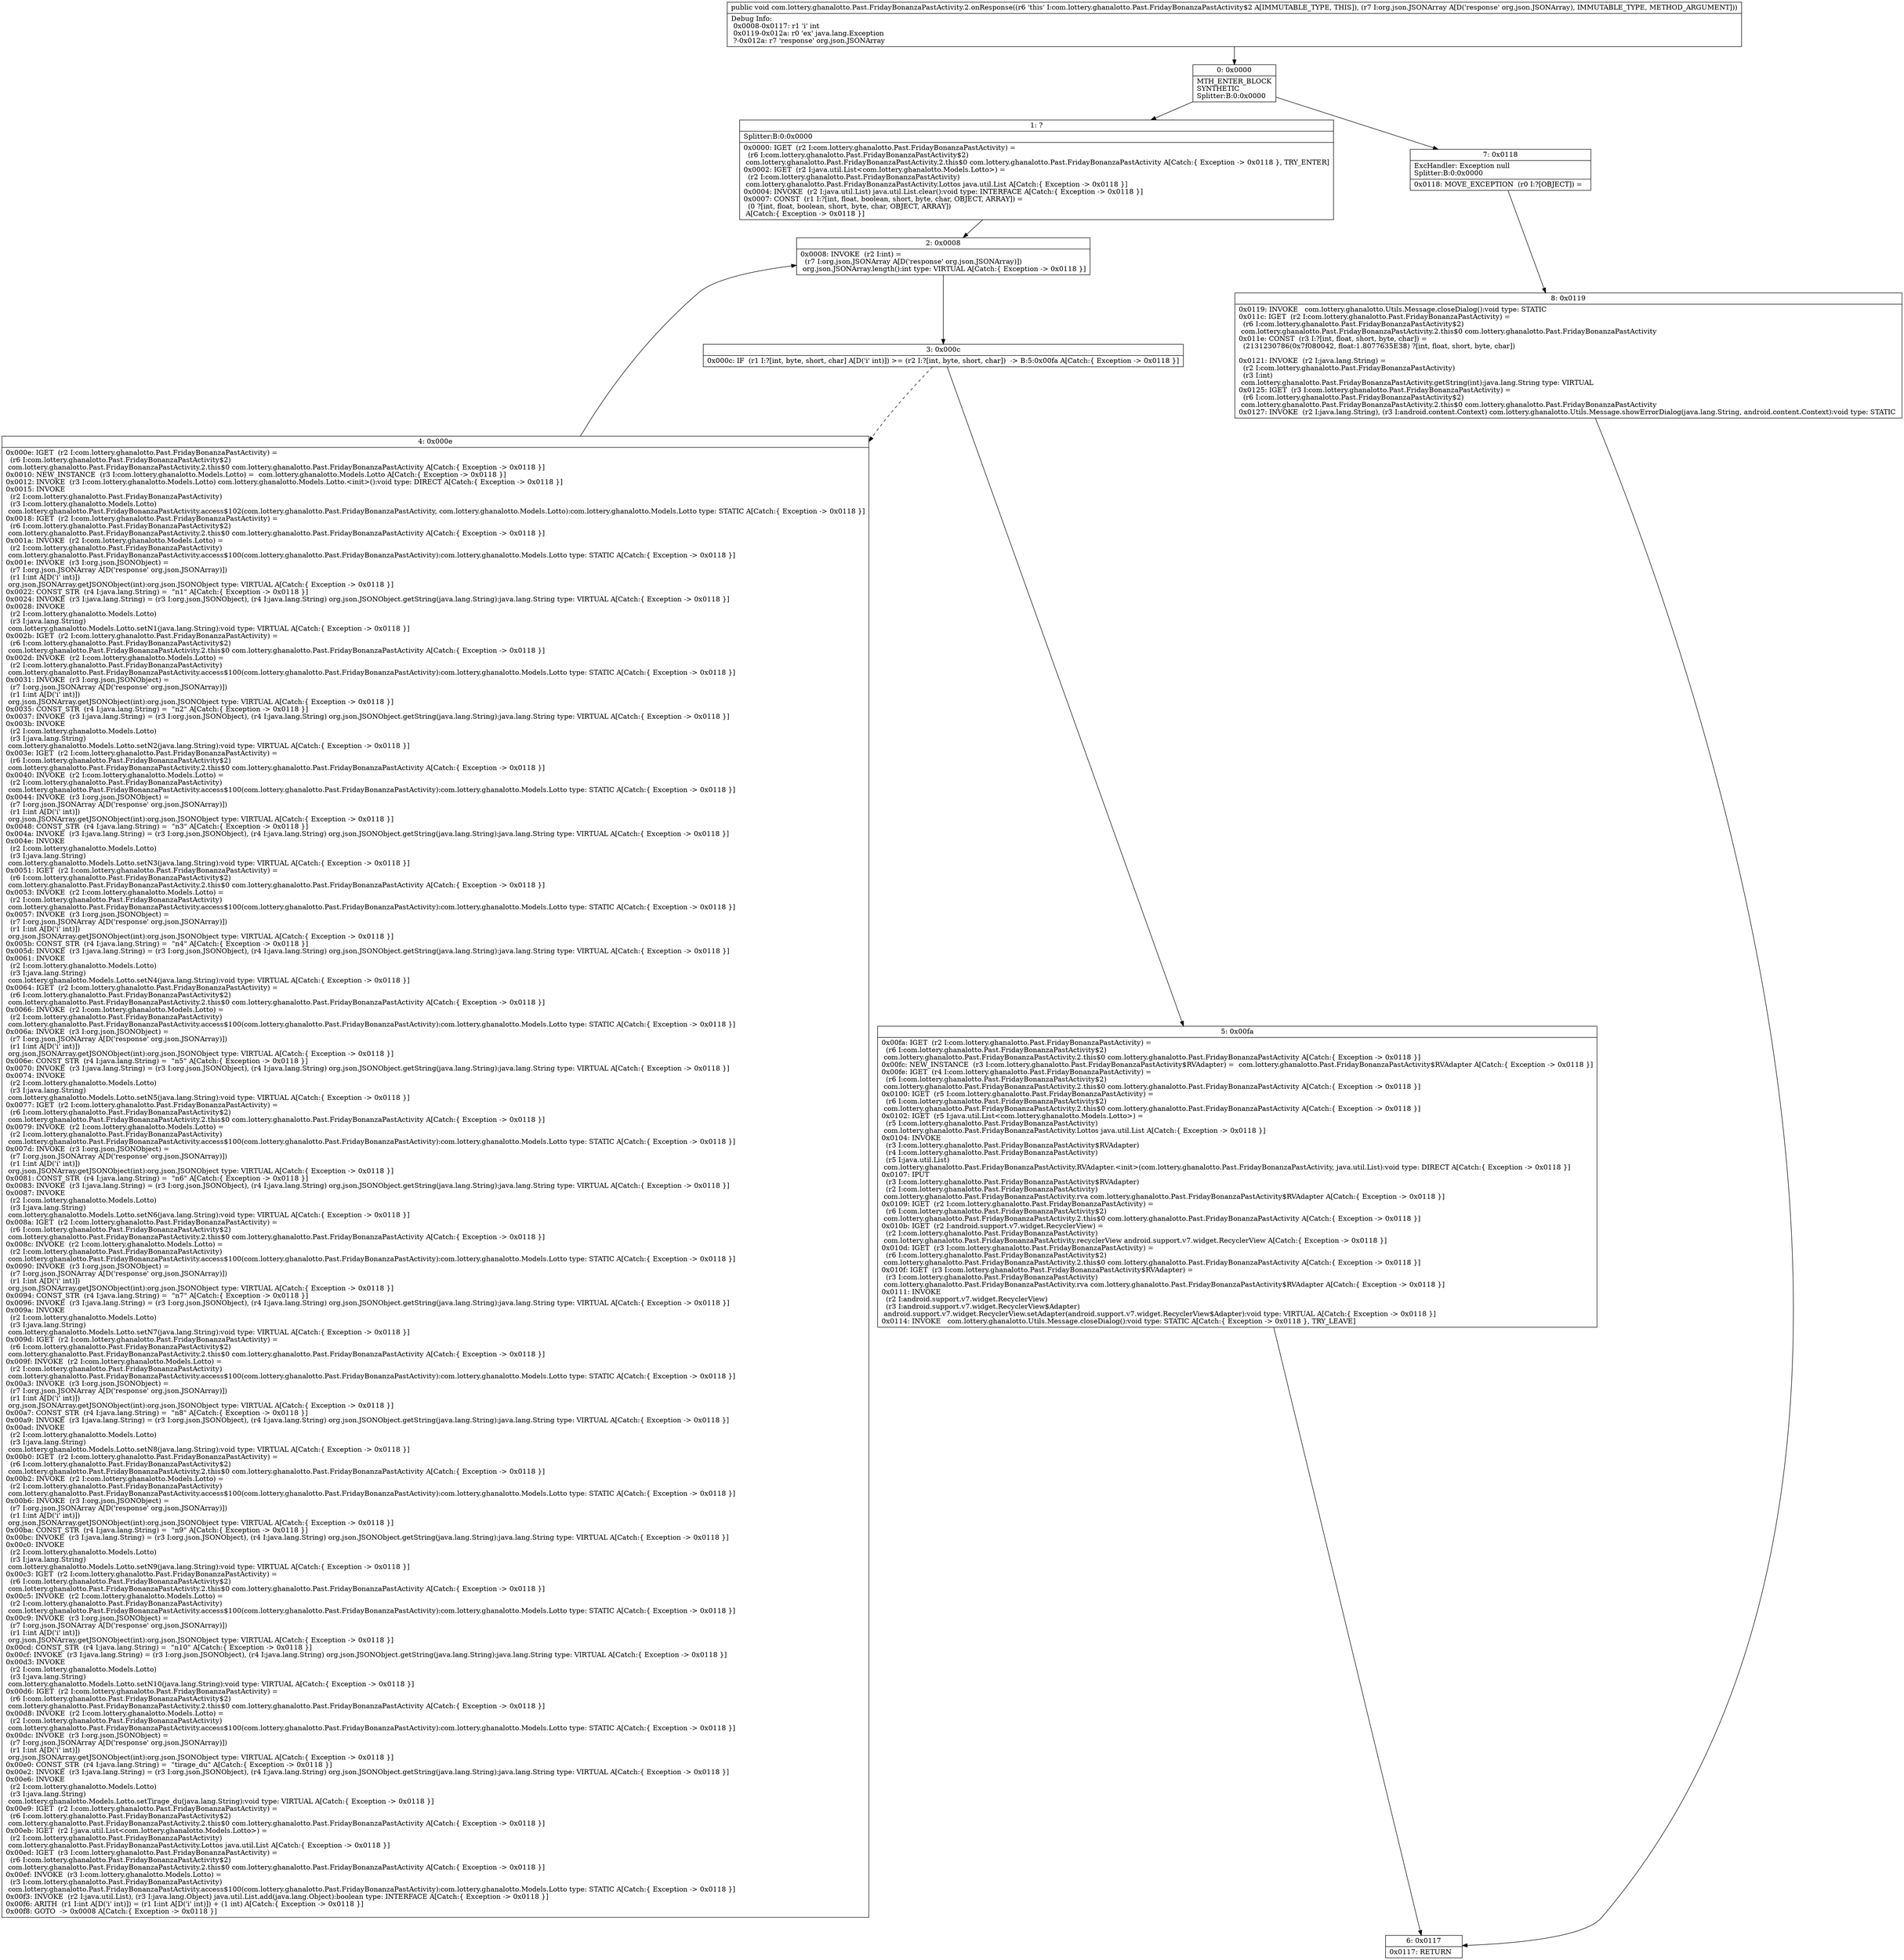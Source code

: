 digraph "CFG forcom.lottery.ghanalotto.Past.FridayBonanzaPastActivity.2.onResponse(Lorg\/json\/JSONArray;)V" {
Node_0 [shape=record,label="{0\:\ 0x0000|MTH_ENTER_BLOCK\lSYNTHETIC\lSplitter:B:0:0x0000\l}"];
Node_1 [shape=record,label="{1\:\ ?|Splitter:B:0:0x0000\l|0x0000: IGET  (r2 I:com.lottery.ghanalotto.Past.FridayBonanzaPastActivity) = \l  (r6 I:com.lottery.ghanalotto.Past.FridayBonanzaPastActivity$2)\l com.lottery.ghanalotto.Past.FridayBonanzaPastActivity.2.this$0 com.lottery.ghanalotto.Past.FridayBonanzaPastActivity A[Catch:\{ Exception \-\> 0x0118 \}, TRY_ENTER]\l0x0002: IGET  (r2 I:java.util.List\<com.lottery.ghanalotto.Models.Lotto\>) = \l  (r2 I:com.lottery.ghanalotto.Past.FridayBonanzaPastActivity)\l com.lottery.ghanalotto.Past.FridayBonanzaPastActivity.Lottos java.util.List A[Catch:\{ Exception \-\> 0x0118 \}]\l0x0004: INVOKE  (r2 I:java.util.List) java.util.List.clear():void type: INTERFACE A[Catch:\{ Exception \-\> 0x0118 \}]\l0x0007: CONST  (r1 I:?[int, float, boolean, short, byte, char, OBJECT, ARRAY]) = \l  (0 ?[int, float, boolean, short, byte, char, OBJECT, ARRAY])\l A[Catch:\{ Exception \-\> 0x0118 \}]\l}"];
Node_2 [shape=record,label="{2\:\ 0x0008|0x0008: INVOKE  (r2 I:int) = \l  (r7 I:org.json.JSONArray A[D('response' org.json.JSONArray)])\l org.json.JSONArray.length():int type: VIRTUAL A[Catch:\{ Exception \-\> 0x0118 \}]\l}"];
Node_3 [shape=record,label="{3\:\ 0x000c|0x000c: IF  (r1 I:?[int, byte, short, char] A[D('i' int)]) \>= (r2 I:?[int, byte, short, char])  \-\> B:5:0x00fa A[Catch:\{ Exception \-\> 0x0118 \}]\l}"];
Node_4 [shape=record,label="{4\:\ 0x000e|0x000e: IGET  (r2 I:com.lottery.ghanalotto.Past.FridayBonanzaPastActivity) = \l  (r6 I:com.lottery.ghanalotto.Past.FridayBonanzaPastActivity$2)\l com.lottery.ghanalotto.Past.FridayBonanzaPastActivity.2.this$0 com.lottery.ghanalotto.Past.FridayBonanzaPastActivity A[Catch:\{ Exception \-\> 0x0118 \}]\l0x0010: NEW_INSTANCE  (r3 I:com.lottery.ghanalotto.Models.Lotto) =  com.lottery.ghanalotto.Models.Lotto A[Catch:\{ Exception \-\> 0x0118 \}]\l0x0012: INVOKE  (r3 I:com.lottery.ghanalotto.Models.Lotto) com.lottery.ghanalotto.Models.Lotto.\<init\>():void type: DIRECT A[Catch:\{ Exception \-\> 0x0118 \}]\l0x0015: INVOKE  \l  (r2 I:com.lottery.ghanalotto.Past.FridayBonanzaPastActivity)\l  (r3 I:com.lottery.ghanalotto.Models.Lotto)\l com.lottery.ghanalotto.Past.FridayBonanzaPastActivity.access$102(com.lottery.ghanalotto.Past.FridayBonanzaPastActivity, com.lottery.ghanalotto.Models.Lotto):com.lottery.ghanalotto.Models.Lotto type: STATIC A[Catch:\{ Exception \-\> 0x0118 \}]\l0x0018: IGET  (r2 I:com.lottery.ghanalotto.Past.FridayBonanzaPastActivity) = \l  (r6 I:com.lottery.ghanalotto.Past.FridayBonanzaPastActivity$2)\l com.lottery.ghanalotto.Past.FridayBonanzaPastActivity.2.this$0 com.lottery.ghanalotto.Past.FridayBonanzaPastActivity A[Catch:\{ Exception \-\> 0x0118 \}]\l0x001a: INVOKE  (r2 I:com.lottery.ghanalotto.Models.Lotto) = \l  (r2 I:com.lottery.ghanalotto.Past.FridayBonanzaPastActivity)\l com.lottery.ghanalotto.Past.FridayBonanzaPastActivity.access$100(com.lottery.ghanalotto.Past.FridayBonanzaPastActivity):com.lottery.ghanalotto.Models.Lotto type: STATIC A[Catch:\{ Exception \-\> 0x0118 \}]\l0x001e: INVOKE  (r3 I:org.json.JSONObject) = \l  (r7 I:org.json.JSONArray A[D('response' org.json.JSONArray)])\l  (r1 I:int A[D('i' int)])\l org.json.JSONArray.getJSONObject(int):org.json.JSONObject type: VIRTUAL A[Catch:\{ Exception \-\> 0x0118 \}]\l0x0022: CONST_STR  (r4 I:java.lang.String) =  \"n1\" A[Catch:\{ Exception \-\> 0x0118 \}]\l0x0024: INVOKE  (r3 I:java.lang.String) = (r3 I:org.json.JSONObject), (r4 I:java.lang.String) org.json.JSONObject.getString(java.lang.String):java.lang.String type: VIRTUAL A[Catch:\{ Exception \-\> 0x0118 \}]\l0x0028: INVOKE  \l  (r2 I:com.lottery.ghanalotto.Models.Lotto)\l  (r3 I:java.lang.String)\l com.lottery.ghanalotto.Models.Lotto.setN1(java.lang.String):void type: VIRTUAL A[Catch:\{ Exception \-\> 0x0118 \}]\l0x002b: IGET  (r2 I:com.lottery.ghanalotto.Past.FridayBonanzaPastActivity) = \l  (r6 I:com.lottery.ghanalotto.Past.FridayBonanzaPastActivity$2)\l com.lottery.ghanalotto.Past.FridayBonanzaPastActivity.2.this$0 com.lottery.ghanalotto.Past.FridayBonanzaPastActivity A[Catch:\{ Exception \-\> 0x0118 \}]\l0x002d: INVOKE  (r2 I:com.lottery.ghanalotto.Models.Lotto) = \l  (r2 I:com.lottery.ghanalotto.Past.FridayBonanzaPastActivity)\l com.lottery.ghanalotto.Past.FridayBonanzaPastActivity.access$100(com.lottery.ghanalotto.Past.FridayBonanzaPastActivity):com.lottery.ghanalotto.Models.Lotto type: STATIC A[Catch:\{ Exception \-\> 0x0118 \}]\l0x0031: INVOKE  (r3 I:org.json.JSONObject) = \l  (r7 I:org.json.JSONArray A[D('response' org.json.JSONArray)])\l  (r1 I:int A[D('i' int)])\l org.json.JSONArray.getJSONObject(int):org.json.JSONObject type: VIRTUAL A[Catch:\{ Exception \-\> 0x0118 \}]\l0x0035: CONST_STR  (r4 I:java.lang.String) =  \"n2\" A[Catch:\{ Exception \-\> 0x0118 \}]\l0x0037: INVOKE  (r3 I:java.lang.String) = (r3 I:org.json.JSONObject), (r4 I:java.lang.String) org.json.JSONObject.getString(java.lang.String):java.lang.String type: VIRTUAL A[Catch:\{ Exception \-\> 0x0118 \}]\l0x003b: INVOKE  \l  (r2 I:com.lottery.ghanalotto.Models.Lotto)\l  (r3 I:java.lang.String)\l com.lottery.ghanalotto.Models.Lotto.setN2(java.lang.String):void type: VIRTUAL A[Catch:\{ Exception \-\> 0x0118 \}]\l0x003e: IGET  (r2 I:com.lottery.ghanalotto.Past.FridayBonanzaPastActivity) = \l  (r6 I:com.lottery.ghanalotto.Past.FridayBonanzaPastActivity$2)\l com.lottery.ghanalotto.Past.FridayBonanzaPastActivity.2.this$0 com.lottery.ghanalotto.Past.FridayBonanzaPastActivity A[Catch:\{ Exception \-\> 0x0118 \}]\l0x0040: INVOKE  (r2 I:com.lottery.ghanalotto.Models.Lotto) = \l  (r2 I:com.lottery.ghanalotto.Past.FridayBonanzaPastActivity)\l com.lottery.ghanalotto.Past.FridayBonanzaPastActivity.access$100(com.lottery.ghanalotto.Past.FridayBonanzaPastActivity):com.lottery.ghanalotto.Models.Lotto type: STATIC A[Catch:\{ Exception \-\> 0x0118 \}]\l0x0044: INVOKE  (r3 I:org.json.JSONObject) = \l  (r7 I:org.json.JSONArray A[D('response' org.json.JSONArray)])\l  (r1 I:int A[D('i' int)])\l org.json.JSONArray.getJSONObject(int):org.json.JSONObject type: VIRTUAL A[Catch:\{ Exception \-\> 0x0118 \}]\l0x0048: CONST_STR  (r4 I:java.lang.String) =  \"n3\" A[Catch:\{ Exception \-\> 0x0118 \}]\l0x004a: INVOKE  (r3 I:java.lang.String) = (r3 I:org.json.JSONObject), (r4 I:java.lang.String) org.json.JSONObject.getString(java.lang.String):java.lang.String type: VIRTUAL A[Catch:\{ Exception \-\> 0x0118 \}]\l0x004e: INVOKE  \l  (r2 I:com.lottery.ghanalotto.Models.Lotto)\l  (r3 I:java.lang.String)\l com.lottery.ghanalotto.Models.Lotto.setN3(java.lang.String):void type: VIRTUAL A[Catch:\{ Exception \-\> 0x0118 \}]\l0x0051: IGET  (r2 I:com.lottery.ghanalotto.Past.FridayBonanzaPastActivity) = \l  (r6 I:com.lottery.ghanalotto.Past.FridayBonanzaPastActivity$2)\l com.lottery.ghanalotto.Past.FridayBonanzaPastActivity.2.this$0 com.lottery.ghanalotto.Past.FridayBonanzaPastActivity A[Catch:\{ Exception \-\> 0x0118 \}]\l0x0053: INVOKE  (r2 I:com.lottery.ghanalotto.Models.Lotto) = \l  (r2 I:com.lottery.ghanalotto.Past.FridayBonanzaPastActivity)\l com.lottery.ghanalotto.Past.FridayBonanzaPastActivity.access$100(com.lottery.ghanalotto.Past.FridayBonanzaPastActivity):com.lottery.ghanalotto.Models.Lotto type: STATIC A[Catch:\{ Exception \-\> 0x0118 \}]\l0x0057: INVOKE  (r3 I:org.json.JSONObject) = \l  (r7 I:org.json.JSONArray A[D('response' org.json.JSONArray)])\l  (r1 I:int A[D('i' int)])\l org.json.JSONArray.getJSONObject(int):org.json.JSONObject type: VIRTUAL A[Catch:\{ Exception \-\> 0x0118 \}]\l0x005b: CONST_STR  (r4 I:java.lang.String) =  \"n4\" A[Catch:\{ Exception \-\> 0x0118 \}]\l0x005d: INVOKE  (r3 I:java.lang.String) = (r3 I:org.json.JSONObject), (r4 I:java.lang.String) org.json.JSONObject.getString(java.lang.String):java.lang.String type: VIRTUAL A[Catch:\{ Exception \-\> 0x0118 \}]\l0x0061: INVOKE  \l  (r2 I:com.lottery.ghanalotto.Models.Lotto)\l  (r3 I:java.lang.String)\l com.lottery.ghanalotto.Models.Lotto.setN4(java.lang.String):void type: VIRTUAL A[Catch:\{ Exception \-\> 0x0118 \}]\l0x0064: IGET  (r2 I:com.lottery.ghanalotto.Past.FridayBonanzaPastActivity) = \l  (r6 I:com.lottery.ghanalotto.Past.FridayBonanzaPastActivity$2)\l com.lottery.ghanalotto.Past.FridayBonanzaPastActivity.2.this$0 com.lottery.ghanalotto.Past.FridayBonanzaPastActivity A[Catch:\{ Exception \-\> 0x0118 \}]\l0x0066: INVOKE  (r2 I:com.lottery.ghanalotto.Models.Lotto) = \l  (r2 I:com.lottery.ghanalotto.Past.FridayBonanzaPastActivity)\l com.lottery.ghanalotto.Past.FridayBonanzaPastActivity.access$100(com.lottery.ghanalotto.Past.FridayBonanzaPastActivity):com.lottery.ghanalotto.Models.Lotto type: STATIC A[Catch:\{ Exception \-\> 0x0118 \}]\l0x006a: INVOKE  (r3 I:org.json.JSONObject) = \l  (r7 I:org.json.JSONArray A[D('response' org.json.JSONArray)])\l  (r1 I:int A[D('i' int)])\l org.json.JSONArray.getJSONObject(int):org.json.JSONObject type: VIRTUAL A[Catch:\{ Exception \-\> 0x0118 \}]\l0x006e: CONST_STR  (r4 I:java.lang.String) =  \"n5\" A[Catch:\{ Exception \-\> 0x0118 \}]\l0x0070: INVOKE  (r3 I:java.lang.String) = (r3 I:org.json.JSONObject), (r4 I:java.lang.String) org.json.JSONObject.getString(java.lang.String):java.lang.String type: VIRTUAL A[Catch:\{ Exception \-\> 0x0118 \}]\l0x0074: INVOKE  \l  (r2 I:com.lottery.ghanalotto.Models.Lotto)\l  (r3 I:java.lang.String)\l com.lottery.ghanalotto.Models.Lotto.setN5(java.lang.String):void type: VIRTUAL A[Catch:\{ Exception \-\> 0x0118 \}]\l0x0077: IGET  (r2 I:com.lottery.ghanalotto.Past.FridayBonanzaPastActivity) = \l  (r6 I:com.lottery.ghanalotto.Past.FridayBonanzaPastActivity$2)\l com.lottery.ghanalotto.Past.FridayBonanzaPastActivity.2.this$0 com.lottery.ghanalotto.Past.FridayBonanzaPastActivity A[Catch:\{ Exception \-\> 0x0118 \}]\l0x0079: INVOKE  (r2 I:com.lottery.ghanalotto.Models.Lotto) = \l  (r2 I:com.lottery.ghanalotto.Past.FridayBonanzaPastActivity)\l com.lottery.ghanalotto.Past.FridayBonanzaPastActivity.access$100(com.lottery.ghanalotto.Past.FridayBonanzaPastActivity):com.lottery.ghanalotto.Models.Lotto type: STATIC A[Catch:\{ Exception \-\> 0x0118 \}]\l0x007d: INVOKE  (r3 I:org.json.JSONObject) = \l  (r7 I:org.json.JSONArray A[D('response' org.json.JSONArray)])\l  (r1 I:int A[D('i' int)])\l org.json.JSONArray.getJSONObject(int):org.json.JSONObject type: VIRTUAL A[Catch:\{ Exception \-\> 0x0118 \}]\l0x0081: CONST_STR  (r4 I:java.lang.String) =  \"n6\" A[Catch:\{ Exception \-\> 0x0118 \}]\l0x0083: INVOKE  (r3 I:java.lang.String) = (r3 I:org.json.JSONObject), (r4 I:java.lang.String) org.json.JSONObject.getString(java.lang.String):java.lang.String type: VIRTUAL A[Catch:\{ Exception \-\> 0x0118 \}]\l0x0087: INVOKE  \l  (r2 I:com.lottery.ghanalotto.Models.Lotto)\l  (r3 I:java.lang.String)\l com.lottery.ghanalotto.Models.Lotto.setN6(java.lang.String):void type: VIRTUAL A[Catch:\{ Exception \-\> 0x0118 \}]\l0x008a: IGET  (r2 I:com.lottery.ghanalotto.Past.FridayBonanzaPastActivity) = \l  (r6 I:com.lottery.ghanalotto.Past.FridayBonanzaPastActivity$2)\l com.lottery.ghanalotto.Past.FridayBonanzaPastActivity.2.this$0 com.lottery.ghanalotto.Past.FridayBonanzaPastActivity A[Catch:\{ Exception \-\> 0x0118 \}]\l0x008c: INVOKE  (r2 I:com.lottery.ghanalotto.Models.Lotto) = \l  (r2 I:com.lottery.ghanalotto.Past.FridayBonanzaPastActivity)\l com.lottery.ghanalotto.Past.FridayBonanzaPastActivity.access$100(com.lottery.ghanalotto.Past.FridayBonanzaPastActivity):com.lottery.ghanalotto.Models.Lotto type: STATIC A[Catch:\{ Exception \-\> 0x0118 \}]\l0x0090: INVOKE  (r3 I:org.json.JSONObject) = \l  (r7 I:org.json.JSONArray A[D('response' org.json.JSONArray)])\l  (r1 I:int A[D('i' int)])\l org.json.JSONArray.getJSONObject(int):org.json.JSONObject type: VIRTUAL A[Catch:\{ Exception \-\> 0x0118 \}]\l0x0094: CONST_STR  (r4 I:java.lang.String) =  \"n7\" A[Catch:\{ Exception \-\> 0x0118 \}]\l0x0096: INVOKE  (r3 I:java.lang.String) = (r3 I:org.json.JSONObject), (r4 I:java.lang.String) org.json.JSONObject.getString(java.lang.String):java.lang.String type: VIRTUAL A[Catch:\{ Exception \-\> 0x0118 \}]\l0x009a: INVOKE  \l  (r2 I:com.lottery.ghanalotto.Models.Lotto)\l  (r3 I:java.lang.String)\l com.lottery.ghanalotto.Models.Lotto.setN7(java.lang.String):void type: VIRTUAL A[Catch:\{ Exception \-\> 0x0118 \}]\l0x009d: IGET  (r2 I:com.lottery.ghanalotto.Past.FridayBonanzaPastActivity) = \l  (r6 I:com.lottery.ghanalotto.Past.FridayBonanzaPastActivity$2)\l com.lottery.ghanalotto.Past.FridayBonanzaPastActivity.2.this$0 com.lottery.ghanalotto.Past.FridayBonanzaPastActivity A[Catch:\{ Exception \-\> 0x0118 \}]\l0x009f: INVOKE  (r2 I:com.lottery.ghanalotto.Models.Lotto) = \l  (r2 I:com.lottery.ghanalotto.Past.FridayBonanzaPastActivity)\l com.lottery.ghanalotto.Past.FridayBonanzaPastActivity.access$100(com.lottery.ghanalotto.Past.FridayBonanzaPastActivity):com.lottery.ghanalotto.Models.Lotto type: STATIC A[Catch:\{ Exception \-\> 0x0118 \}]\l0x00a3: INVOKE  (r3 I:org.json.JSONObject) = \l  (r7 I:org.json.JSONArray A[D('response' org.json.JSONArray)])\l  (r1 I:int A[D('i' int)])\l org.json.JSONArray.getJSONObject(int):org.json.JSONObject type: VIRTUAL A[Catch:\{ Exception \-\> 0x0118 \}]\l0x00a7: CONST_STR  (r4 I:java.lang.String) =  \"n8\" A[Catch:\{ Exception \-\> 0x0118 \}]\l0x00a9: INVOKE  (r3 I:java.lang.String) = (r3 I:org.json.JSONObject), (r4 I:java.lang.String) org.json.JSONObject.getString(java.lang.String):java.lang.String type: VIRTUAL A[Catch:\{ Exception \-\> 0x0118 \}]\l0x00ad: INVOKE  \l  (r2 I:com.lottery.ghanalotto.Models.Lotto)\l  (r3 I:java.lang.String)\l com.lottery.ghanalotto.Models.Lotto.setN8(java.lang.String):void type: VIRTUAL A[Catch:\{ Exception \-\> 0x0118 \}]\l0x00b0: IGET  (r2 I:com.lottery.ghanalotto.Past.FridayBonanzaPastActivity) = \l  (r6 I:com.lottery.ghanalotto.Past.FridayBonanzaPastActivity$2)\l com.lottery.ghanalotto.Past.FridayBonanzaPastActivity.2.this$0 com.lottery.ghanalotto.Past.FridayBonanzaPastActivity A[Catch:\{ Exception \-\> 0x0118 \}]\l0x00b2: INVOKE  (r2 I:com.lottery.ghanalotto.Models.Lotto) = \l  (r2 I:com.lottery.ghanalotto.Past.FridayBonanzaPastActivity)\l com.lottery.ghanalotto.Past.FridayBonanzaPastActivity.access$100(com.lottery.ghanalotto.Past.FridayBonanzaPastActivity):com.lottery.ghanalotto.Models.Lotto type: STATIC A[Catch:\{ Exception \-\> 0x0118 \}]\l0x00b6: INVOKE  (r3 I:org.json.JSONObject) = \l  (r7 I:org.json.JSONArray A[D('response' org.json.JSONArray)])\l  (r1 I:int A[D('i' int)])\l org.json.JSONArray.getJSONObject(int):org.json.JSONObject type: VIRTUAL A[Catch:\{ Exception \-\> 0x0118 \}]\l0x00ba: CONST_STR  (r4 I:java.lang.String) =  \"n9\" A[Catch:\{ Exception \-\> 0x0118 \}]\l0x00bc: INVOKE  (r3 I:java.lang.String) = (r3 I:org.json.JSONObject), (r4 I:java.lang.String) org.json.JSONObject.getString(java.lang.String):java.lang.String type: VIRTUAL A[Catch:\{ Exception \-\> 0x0118 \}]\l0x00c0: INVOKE  \l  (r2 I:com.lottery.ghanalotto.Models.Lotto)\l  (r3 I:java.lang.String)\l com.lottery.ghanalotto.Models.Lotto.setN9(java.lang.String):void type: VIRTUAL A[Catch:\{ Exception \-\> 0x0118 \}]\l0x00c3: IGET  (r2 I:com.lottery.ghanalotto.Past.FridayBonanzaPastActivity) = \l  (r6 I:com.lottery.ghanalotto.Past.FridayBonanzaPastActivity$2)\l com.lottery.ghanalotto.Past.FridayBonanzaPastActivity.2.this$0 com.lottery.ghanalotto.Past.FridayBonanzaPastActivity A[Catch:\{ Exception \-\> 0x0118 \}]\l0x00c5: INVOKE  (r2 I:com.lottery.ghanalotto.Models.Lotto) = \l  (r2 I:com.lottery.ghanalotto.Past.FridayBonanzaPastActivity)\l com.lottery.ghanalotto.Past.FridayBonanzaPastActivity.access$100(com.lottery.ghanalotto.Past.FridayBonanzaPastActivity):com.lottery.ghanalotto.Models.Lotto type: STATIC A[Catch:\{ Exception \-\> 0x0118 \}]\l0x00c9: INVOKE  (r3 I:org.json.JSONObject) = \l  (r7 I:org.json.JSONArray A[D('response' org.json.JSONArray)])\l  (r1 I:int A[D('i' int)])\l org.json.JSONArray.getJSONObject(int):org.json.JSONObject type: VIRTUAL A[Catch:\{ Exception \-\> 0x0118 \}]\l0x00cd: CONST_STR  (r4 I:java.lang.String) =  \"n10\" A[Catch:\{ Exception \-\> 0x0118 \}]\l0x00cf: INVOKE  (r3 I:java.lang.String) = (r3 I:org.json.JSONObject), (r4 I:java.lang.String) org.json.JSONObject.getString(java.lang.String):java.lang.String type: VIRTUAL A[Catch:\{ Exception \-\> 0x0118 \}]\l0x00d3: INVOKE  \l  (r2 I:com.lottery.ghanalotto.Models.Lotto)\l  (r3 I:java.lang.String)\l com.lottery.ghanalotto.Models.Lotto.setN10(java.lang.String):void type: VIRTUAL A[Catch:\{ Exception \-\> 0x0118 \}]\l0x00d6: IGET  (r2 I:com.lottery.ghanalotto.Past.FridayBonanzaPastActivity) = \l  (r6 I:com.lottery.ghanalotto.Past.FridayBonanzaPastActivity$2)\l com.lottery.ghanalotto.Past.FridayBonanzaPastActivity.2.this$0 com.lottery.ghanalotto.Past.FridayBonanzaPastActivity A[Catch:\{ Exception \-\> 0x0118 \}]\l0x00d8: INVOKE  (r2 I:com.lottery.ghanalotto.Models.Lotto) = \l  (r2 I:com.lottery.ghanalotto.Past.FridayBonanzaPastActivity)\l com.lottery.ghanalotto.Past.FridayBonanzaPastActivity.access$100(com.lottery.ghanalotto.Past.FridayBonanzaPastActivity):com.lottery.ghanalotto.Models.Lotto type: STATIC A[Catch:\{ Exception \-\> 0x0118 \}]\l0x00dc: INVOKE  (r3 I:org.json.JSONObject) = \l  (r7 I:org.json.JSONArray A[D('response' org.json.JSONArray)])\l  (r1 I:int A[D('i' int)])\l org.json.JSONArray.getJSONObject(int):org.json.JSONObject type: VIRTUAL A[Catch:\{ Exception \-\> 0x0118 \}]\l0x00e0: CONST_STR  (r4 I:java.lang.String) =  \"tirage_du\" A[Catch:\{ Exception \-\> 0x0118 \}]\l0x00e2: INVOKE  (r3 I:java.lang.String) = (r3 I:org.json.JSONObject), (r4 I:java.lang.String) org.json.JSONObject.getString(java.lang.String):java.lang.String type: VIRTUAL A[Catch:\{ Exception \-\> 0x0118 \}]\l0x00e6: INVOKE  \l  (r2 I:com.lottery.ghanalotto.Models.Lotto)\l  (r3 I:java.lang.String)\l com.lottery.ghanalotto.Models.Lotto.setTirage_du(java.lang.String):void type: VIRTUAL A[Catch:\{ Exception \-\> 0x0118 \}]\l0x00e9: IGET  (r2 I:com.lottery.ghanalotto.Past.FridayBonanzaPastActivity) = \l  (r6 I:com.lottery.ghanalotto.Past.FridayBonanzaPastActivity$2)\l com.lottery.ghanalotto.Past.FridayBonanzaPastActivity.2.this$0 com.lottery.ghanalotto.Past.FridayBonanzaPastActivity A[Catch:\{ Exception \-\> 0x0118 \}]\l0x00eb: IGET  (r2 I:java.util.List\<com.lottery.ghanalotto.Models.Lotto\>) = \l  (r2 I:com.lottery.ghanalotto.Past.FridayBonanzaPastActivity)\l com.lottery.ghanalotto.Past.FridayBonanzaPastActivity.Lottos java.util.List A[Catch:\{ Exception \-\> 0x0118 \}]\l0x00ed: IGET  (r3 I:com.lottery.ghanalotto.Past.FridayBonanzaPastActivity) = \l  (r6 I:com.lottery.ghanalotto.Past.FridayBonanzaPastActivity$2)\l com.lottery.ghanalotto.Past.FridayBonanzaPastActivity.2.this$0 com.lottery.ghanalotto.Past.FridayBonanzaPastActivity A[Catch:\{ Exception \-\> 0x0118 \}]\l0x00ef: INVOKE  (r3 I:com.lottery.ghanalotto.Models.Lotto) = \l  (r3 I:com.lottery.ghanalotto.Past.FridayBonanzaPastActivity)\l com.lottery.ghanalotto.Past.FridayBonanzaPastActivity.access$100(com.lottery.ghanalotto.Past.FridayBonanzaPastActivity):com.lottery.ghanalotto.Models.Lotto type: STATIC A[Catch:\{ Exception \-\> 0x0118 \}]\l0x00f3: INVOKE  (r2 I:java.util.List), (r3 I:java.lang.Object) java.util.List.add(java.lang.Object):boolean type: INTERFACE A[Catch:\{ Exception \-\> 0x0118 \}]\l0x00f6: ARITH  (r1 I:int A[D('i' int)]) = (r1 I:int A[D('i' int)]) + (1 int) A[Catch:\{ Exception \-\> 0x0118 \}]\l0x00f8: GOTO  \-\> 0x0008 A[Catch:\{ Exception \-\> 0x0118 \}]\l}"];
Node_5 [shape=record,label="{5\:\ 0x00fa|0x00fa: IGET  (r2 I:com.lottery.ghanalotto.Past.FridayBonanzaPastActivity) = \l  (r6 I:com.lottery.ghanalotto.Past.FridayBonanzaPastActivity$2)\l com.lottery.ghanalotto.Past.FridayBonanzaPastActivity.2.this$0 com.lottery.ghanalotto.Past.FridayBonanzaPastActivity A[Catch:\{ Exception \-\> 0x0118 \}]\l0x00fc: NEW_INSTANCE  (r3 I:com.lottery.ghanalotto.Past.FridayBonanzaPastActivity$RVAdapter) =  com.lottery.ghanalotto.Past.FridayBonanzaPastActivity$RVAdapter A[Catch:\{ Exception \-\> 0x0118 \}]\l0x00fe: IGET  (r4 I:com.lottery.ghanalotto.Past.FridayBonanzaPastActivity) = \l  (r6 I:com.lottery.ghanalotto.Past.FridayBonanzaPastActivity$2)\l com.lottery.ghanalotto.Past.FridayBonanzaPastActivity.2.this$0 com.lottery.ghanalotto.Past.FridayBonanzaPastActivity A[Catch:\{ Exception \-\> 0x0118 \}]\l0x0100: IGET  (r5 I:com.lottery.ghanalotto.Past.FridayBonanzaPastActivity) = \l  (r6 I:com.lottery.ghanalotto.Past.FridayBonanzaPastActivity$2)\l com.lottery.ghanalotto.Past.FridayBonanzaPastActivity.2.this$0 com.lottery.ghanalotto.Past.FridayBonanzaPastActivity A[Catch:\{ Exception \-\> 0x0118 \}]\l0x0102: IGET  (r5 I:java.util.List\<com.lottery.ghanalotto.Models.Lotto\>) = \l  (r5 I:com.lottery.ghanalotto.Past.FridayBonanzaPastActivity)\l com.lottery.ghanalotto.Past.FridayBonanzaPastActivity.Lottos java.util.List A[Catch:\{ Exception \-\> 0x0118 \}]\l0x0104: INVOKE  \l  (r3 I:com.lottery.ghanalotto.Past.FridayBonanzaPastActivity$RVAdapter)\l  (r4 I:com.lottery.ghanalotto.Past.FridayBonanzaPastActivity)\l  (r5 I:java.util.List)\l com.lottery.ghanalotto.Past.FridayBonanzaPastActivity.RVAdapter.\<init\>(com.lottery.ghanalotto.Past.FridayBonanzaPastActivity, java.util.List):void type: DIRECT A[Catch:\{ Exception \-\> 0x0118 \}]\l0x0107: IPUT  \l  (r3 I:com.lottery.ghanalotto.Past.FridayBonanzaPastActivity$RVAdapter)\l  (r2 I:com.lottery.ghanalotto.Past.FridayBonanzaPastActivity)\l com.lottery.ghanalotto.Past.FridayBonanzaPastActivity.rva com.lottery.ghanalotto.Past.FridayBonanzaPastActivity$RVAdapter A[Catch:\{ Exception \-\> 0x0118 \}]\l0x0109: IGET  (r2 I:com.lottery.ghanalotto.Past.FridayBonanzaPastActivity) = \l  (r6 I:com.lottery.ghanalotto.Past.FridayBonanzaPastActivity$2)\l com.lottery.ghanalotto.Past.FridayBonanzaPastActivity.2.this$0 com.lottery.ghanalotto.Past.FridayBonanzaPastActivity A[Catch:\{ Exception \-\> 0x0118 \}]\l0x010b: IGET  (r2 I:android.support.v7.widget.RecyclerView) = \l  (r2 I:com.lottery.ghanalotto.Past.FridayBonanzaPastActivity)\l com.lottery.ghanalotto.Past.FridayBonanzaPastActivity.recyclerView android.support.v7.widget.RecyclerView A[Catch:\{ Exception \-\> 0x0118 \}]\l0x010d: IGET  (r3 I:com.lottery.ghanalotto.Past.FridayBonanzaPastActivity) = \l  (r6 I:com.lottery.ghanalotto.Past.FridayBonanzaPastActivity$2)\l com.lottery.ghanalotto.Past.FridayBonanzaPastActivity.2.this$0 com.lottery.ghanalotto.Past.FridayBonanzaPastActivity A[Catch:\{ Exception \-\> 0x0118 \}]\l0x010f: IGET  (r3 I:com.lottery.ghanalotto.Past.FridayBonanzaPastActivity$RVAdapter) = \l  (r3 I:com.lottery.ghanalotto.Past.FridayBonanzaPastActivity)\l com.lottery.ghanalotto.Past.FridayBonanzaPastActivity.rva com.lottery.ghanalotto.Past.FridayBonanzaPastActivity$RVAdapter A[Catch:\{ Exception \-\> 0x0118 \}]\l0x0111: INVOKE  \l  (r2 I:android.support.v7.widget.RecyclerView)\l  (r3 I:android.support.v7.widget.RecyclerView$Adapter)\l android.support.v7.widget.RecyclerView.setAdapter(android.support.v7.widget.RecyclerView$Adapter):void type: VIRTUAL A[Catch:\{ Exception \-\> 0x0118 \}]\l0x0114: INVOKE   com.lottery.ghanalotto.Utils.Message.closeDialog():void type: STATIC A[Catch:\{ Exception \-\> 0x0118 \}, TRY_LEAVE]\l}"];
Node_6 [shape=record,label="{6\:\ 0x0117|0x0117: RETURN   \l}"];
Node_7 [shape=record,label="{7\:\ 0x0118|ExcHandler: Exception null\lSplitter:B:0:0x0000\l|0x0118: MOVE_EXCEPTION  (r0 I:?[OBJECT]) =  \l}"];
Node_8 [shape=record,label="{8\:\ 0x0119|0x0119: INVOKE   com.lottery.ghanalotto.Utils.Message.closeDialog():void type: STATIC \l0x011c: IGET  (r2 I:com.lottery.ghanalotto.Past.FridayBonanzaPastActivity) = \l  (r6 I:com.lottery.ghanalotto.Past.FridayBonanzaPastActivity$2)\l com.lottery.ghanalotto.Past.FridayBonanzaPastActivity.2.this$0 com.lottery.ghanalotto.Past.FridayBonanzaPastActivity \l0x011e: CONST  (r3 I:?[int, float, short, byte, char]) = \l  (2131230786(0x7f080042, float:1.8077635E38) ?[int, float, short, byte, char])\l \l0x0121: INVOKE  (r2 I:java.lang.String) = \l  (r2 I:com.lottery.ghanalotto.Past.FridayBonanzaPastActivity)\l  (r3 I:int)\l com.lottery.ghanalotto.Past.FridayBonanzaPastActivity.getString(int):java.lang.String type: VIRTUAL \l0x0125: IGET  (r3 I:com.lottery.ghanalotto.Past.FridayBonanzaPastActivity) = \l  (r6 I:com.lottery.ghanalotto.Past.FridayBonanzaPastActivity$2)\l com.lottery.ghanalotto.Past.FridayBonanzaPastActivity.2.this$0 com.lottery.ghanalotto.Past.FridayBonanzaPastActivity \l0x0127: INVOKE  (r2 I:java.lang.String), (r3 I:android.content.Context) com.lottery.ghanalotto.Utils.Message.showErrorDialog(java.lang.String, android.content.Context):void type: STATIC \l}"];
MethodNode[shape=record,label="{public void com.lottery.ghanalotto.Past.FridayBonanzaPastActivity.2.onResponse((r6 'this' I:com.lottery.ghanalotto.Past.FridayBonanzaPastActivity$2 A[IMMUTABLE_TYPE, THIS]), (r7 I:org.json.JSONArray A[D('response' org.json.JSONArray), IMMUTABLE_TYPE, METHOD_ARGUMENT]))  | Debug Info:\l  0x0008\-0x0117: r1 'i' int\l  0x0119\-0x012a: r0 'ex' java.lang.Exception\l  ?\-0x012a: r7 'response' org.json.JSONArray\l}"];
MethodNode -> Node_0;
Node_0 -> Node_1;
Node_0 -> Node_7;
Node_1 -> Node_2;
Node_2 -> Node_3;
Node_3 -> Node_4[style=dashed];
Node_3 -> Node_5;
Node_4 -> Node_2;
Node_5 -> Node_6;
Node_7 -> Node_8;
Node_8 -> Node_6;
}


